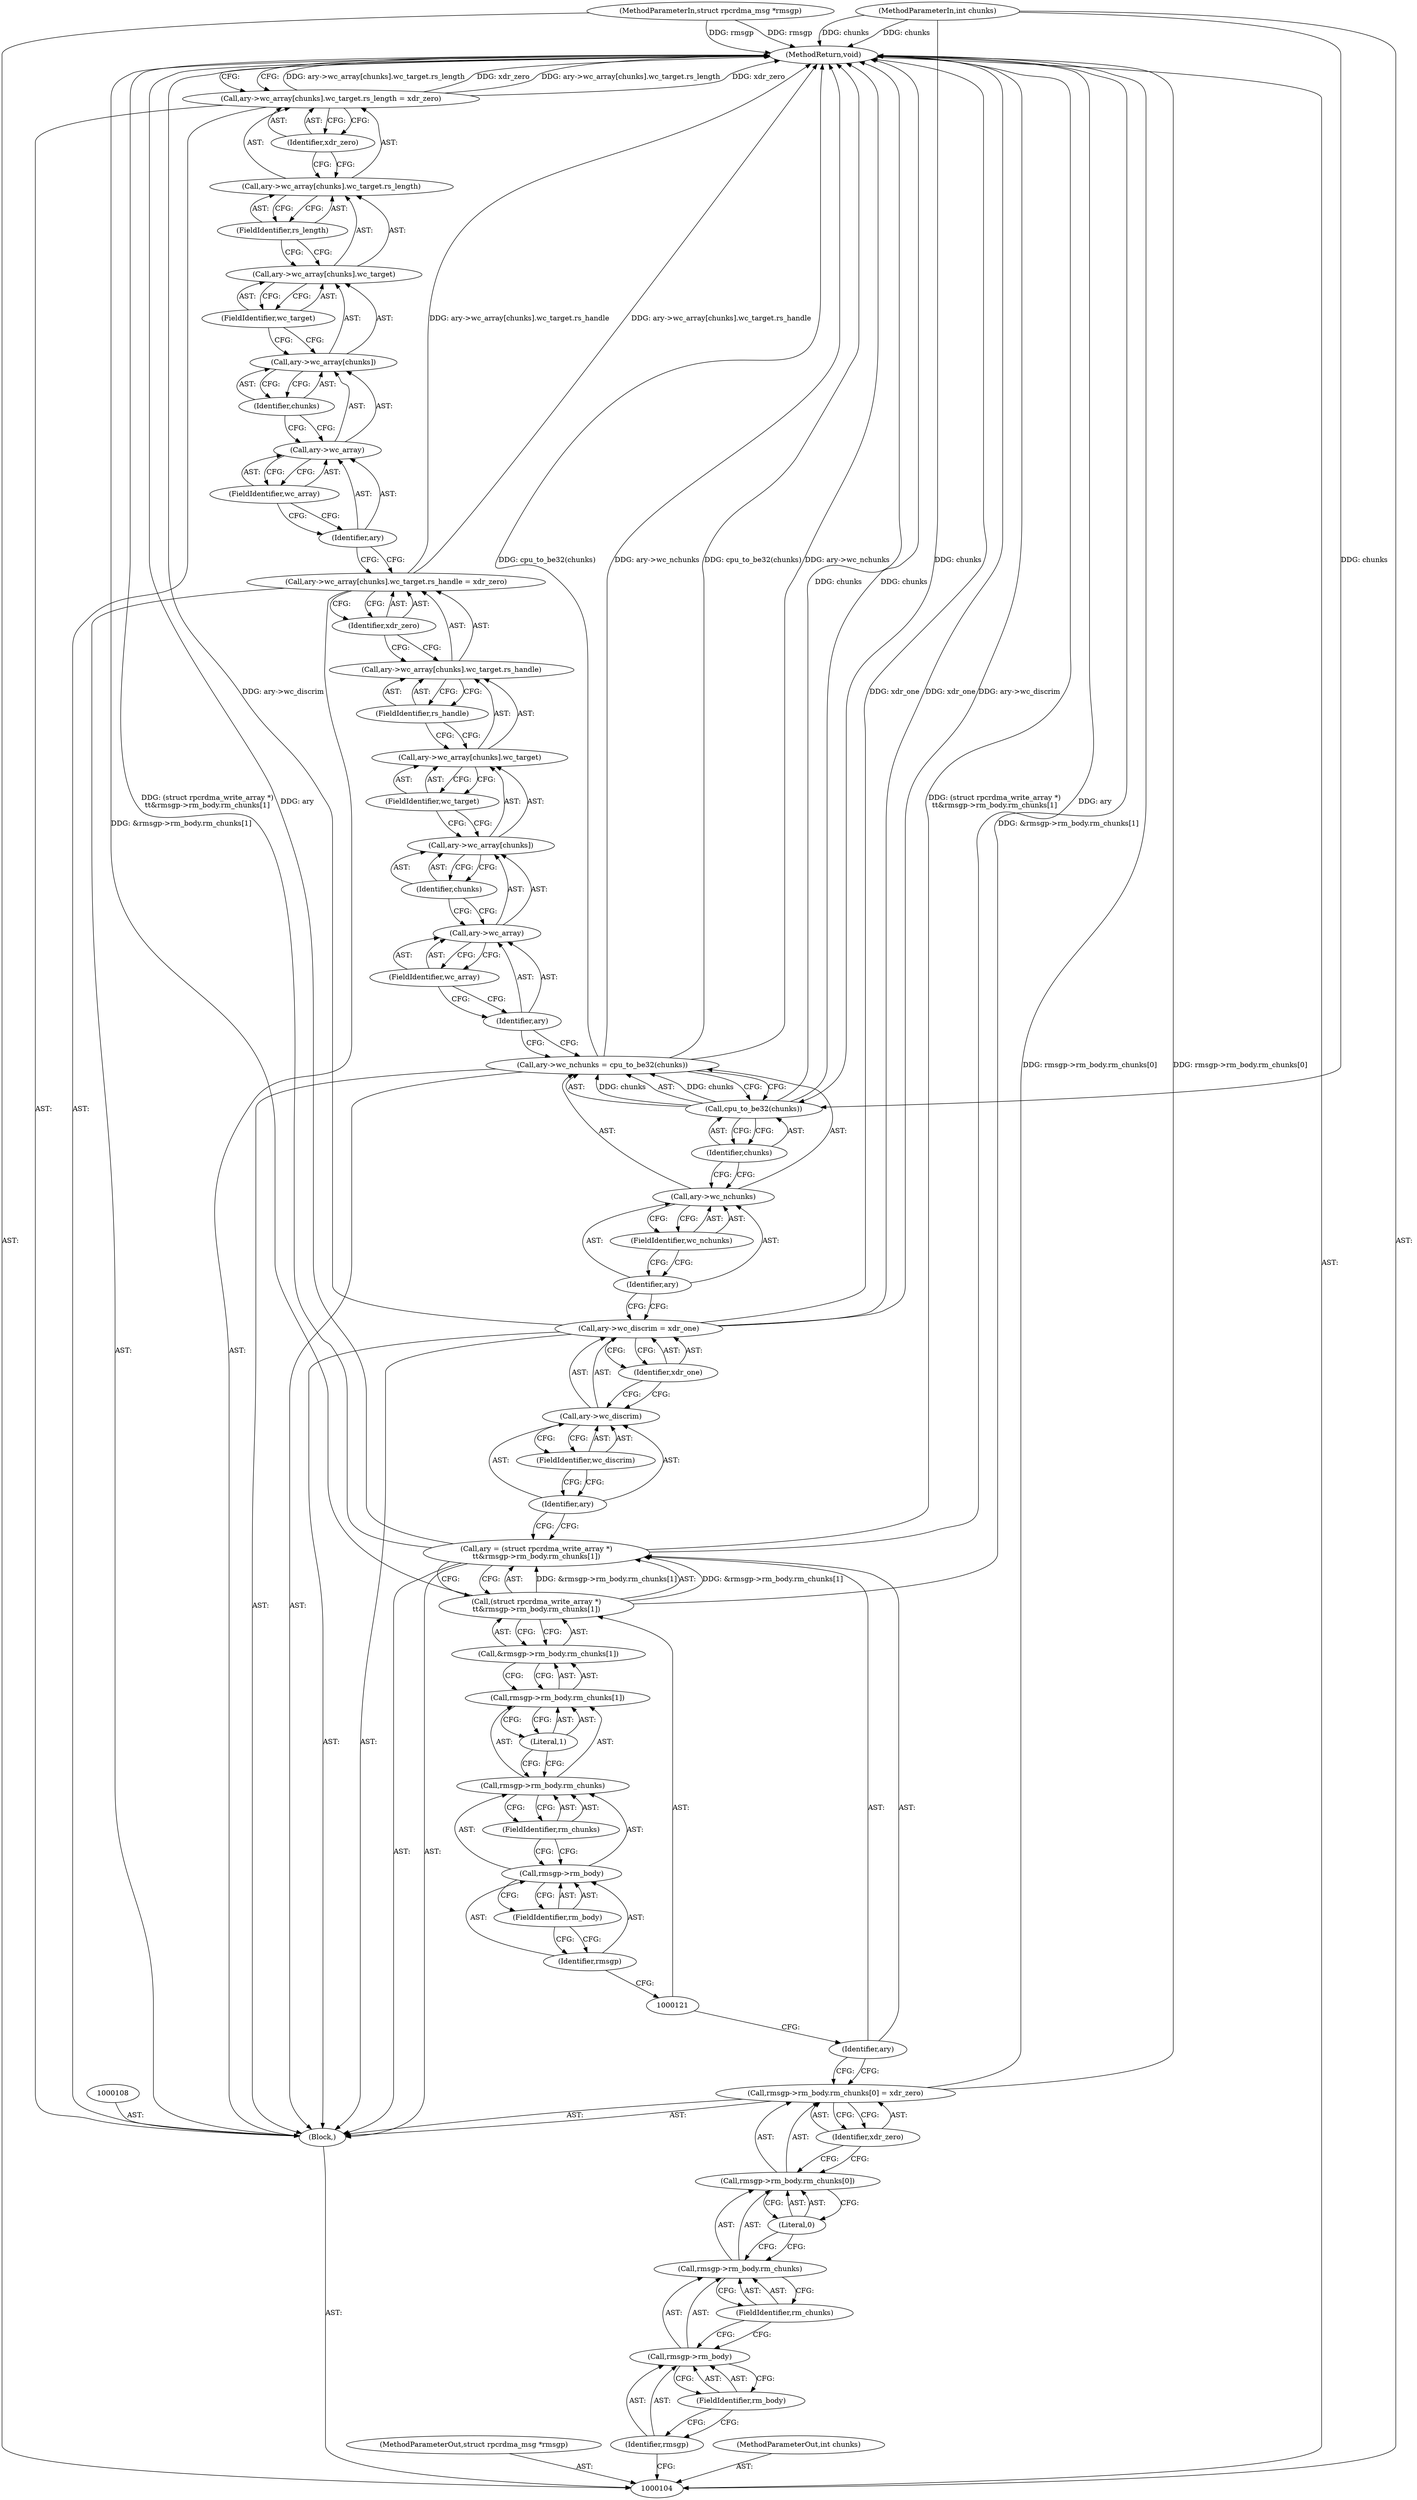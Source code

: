 digraph "1_linux_c70422f760c120480fee4de6c38804c72aa26bc1_27" {
"1000163" [label="(MethodReturn,void)"];
"1000105" [label="(MethodParameterIn,struct rpcrdma_msg *rmsgp)"];
"1000203" [label="(MethodParameterOut,struct rpcrdma_msg *rmsgp)"];
"1000106" [label="(MethodParameterIn,int chunks)"];
"1000204" [label="(MethodParameterOut,int chunks)"];
"1000135" [label="(Call,ary->wc_nchunks = cpu_to_be32(chunks))"];
"1000136" [label="(Call,ary->wc_nchunks)"];
"1000137" [label="(Identifier,ary)"];
"1000139" [label="(Call,cpu_to_be32(chunks))"];
"1000140" [label="(Identifier,chunks)"];
"1000138" [label="(FieldIdentifier,wc_nchunks)"];
"1000141" [label="(Call,ary->wc_array[chunks].wc_target.rs_handle = xdr_zero)"];
"1000142" [label="(Call,ary->wc_array[chunks].wc_target.rs_handle)"];
"1000143" [label="(Call,ary->wc_array[chunks].wc_target)"];
"1000144" [label="(Call,ary->wc_array[chunks])"];
"1000145" [label="(Call,ary->wc_array)"];
"1000146" [label="(Identifier,ary)"];
"1000148" [label="(Identifier,chunks)"];
"1000149" [label="(FieldIdentifier,wc_target)"];
"1000150" [label="(FieldIdentifier,rs_handle)"];
"1000151" [label="(Identifier,xdr_zero)"];
"1000147" [label="(FieldIdentifier,wc_array)"];
"1000152" [label="(Call,ary->wc_array[chunks].wc_target.rs_length = xdr_zero)"];
"1000153" [label="(Call,ary->wc_array[chunks].wc_target.rs_length)"];
"1000154" [label="(Call,ary->wc_array[chunks].wc_target)"];
"1000155" [label="(Call,ary->wc_array[chunks])"];
"1000156" [label="(Call,ary->wc_array)"];
"1000157" [label="(Identifier,ary)"];
"1000159" [label="(Identifier,chunks)"];
"1000160" [label="(FieldIdentifier,wc_target)"];
"1000161" [label="(FieldIdentifier,rs_length)"];
"1000162" [label="(Identifier,xdr_zero)"];
"1000158" [label="(FieldIdentifier,wc_array)"];
"1000107" [label="(Block,)"];
"1000109" [label="(Call,rmsgp->rm_body.rm_chunks[0] = xdr_zero)"];
"1000110" [label="(Call,rmsgp->rm_body.rm_chunks[0])"];
"1000111" [label="(Call,rmsgp->rm_body.rm_chunks)"];
"1000112" [label="(Call,rmsgp->rm_body)"];
"1000113" [label="(Identifier,rmsgp)"];
"1000115" [label="(FieldIdentifier,rm_chunks)"];
"1000116" [label="(Literal,0)"];
"1000117" [label="(Identifier,xdr_zero)"];
"1000114" [label="(FieldIdentifier,rm_body)"];
"1000118" [label="(Call,ary = (struct rpcrdma_write_array *)\n\t\t&rmsgp->rm_body.rm_chunks[1])"];
"1000119" [label="(Identifier,ary)"];
"1000120" [label="(Call,(struct rpcrdma_write_array *)\n\t\t&rmsgp->rm_body.rm_chunks[1])"];
"1000127" [label="(FieldIdentifier,rm_body)"];
"1000128" [label="(FieldIdentifier,rm_chunks)"];
"1000122" [label="(Call,&rmsgp->rm_body.rm_chunks[1])"];
"1000129" [label="(Literal,1)"];
"1000123" [label="(Call,rmsgp->rm_body.rm_chunks[1])"];
"1000124" [label="(Call,rmsgp->rm_body.rm_chunks)"];
"1000125" [label="(Call,rmsgp->rm_body)"];
"1000126" [label="(Identifier,rmsgp)"];
"1000130" [label="(Call,ary->wc_discrim = xdr_one)"];
"1000131" [label="(Call,ary->wc_discrim)"];
"1000132" [label="(Identifier,ary)"];
"1000134" [label="(Identifier,xdr_one)"];
"1000133" [label="(FieldIdentifier,wc_discrim)"];
"1000163" -> "1000104"  [label="AST: "];
"1000163" -> "1000152"  [label="CFG: "];
"1000141" -> "1000163"  [label="DDG: ary->wc_array[chunks].wc_target.rs_handle"];
"1000105" -> "1000163"  [label="DDG: rmsgp"];
"1000130" -> "1000163"  [label="DDG: xdr_one"];
"1000130" -> "1000163"  [label="DDG: ary->wc_discrim"];
"1000152" -> "1000163"  [label="DDG: ary->wc_array[chunks].wc_target.rs_length"];
"1000152" -> "1000163"  [label="DDG: xdr_zero"];
"1000118" -> "1000163"  [label="DDG: ary"];
"1000118" -> "1000163"  [label="DDG: (struct rpcrdma_write_array *)\n\t\t&rmsgp->rm_body.rm_chunks[1]"];
"1000135" -> "1000163"  [label="DDG: cpu_to_be32(chunks)"];
"1000135" -> "1000163"  [label="DDG: ary->wc_nchunks"];
"1000139" -> "1000163"  [label="DDG: chunks"];
"1000109" -> "1000163"  [label="DDG: rmsgp->rm_body.rm_chunks[0]"];
"1000120" -> "1000163"  [label="DDG: &rmsgp->rm_body.rm_chunks[1]"];
"1000106" -> "1000163"  [label="DDG: chunks"];
"1000105" -> "1000104"  [label="AST: "];
"1000105" -> "1000163"  [label="DDG: rmsgp"];
"1000203" -> "1000104"  [label="AST: "];
"1000106" -> "1000104"  [label="AST: "];
"1000106" -> "1000163"  [label="DDG: chunks"];
"1000106" -> "1000139"  [label="DDG: chunks"];
"1000204" -> "1000104"  [label="AST: "];
"1000135" -> "1000107"  [label="AST: "];
"1000135" -> "1000139"  [label="CFG: "];
"1000136" -> "1000135"  [label="AST: "];
"1000139" -> "1000135"  [label="AST: "];
"1000146" -> "1000135"  [label="CFG: "];
"1000135" -> "1000163"  [label="DDG: cpu_to_be32(chunks)"];
"1000135" -> "1000163"  [label="DDG: ary->wc_nchunks"];
"1000139" -> "1000135"  [label="DDG: chunks"];
"1000136" -> "1000135"  [label="AST: "];
"1000136" -> "1000138"  [label="CFG: "];
"1000137" -> "1000136"  [label="AST: "];
"1000138" -> "1000136"  [label="AST: "];
"1000140" -> "1000136"  [label="CFG: "];
"1000137" -> "1000136"  [label="AST: "];
"1000137" -> "1000130"  [label="CFG: "];
"1000138" -> "1000137"  [label="CFG: "];
"1000139" -> "1000135"  [label="AST: "];
"1000139" -> "1000140"  [label="CFG: "];
"1000140" -> "1000139"  [label="AST: "];
"1000135" -> "1000139"  [label="CFG: "];
"1000139" -> "1000163"  [label="DDG: chunks"];
"1000139" -> "1000135"  [label="DDG: chunks"];
"1000106" -> "1000139"  [label="DDG: chunks"];
"1000140" -> "1000139"  [label="AST: "];
"1000140" -> "1000136"  [label="CFG: "];
"1000139" -> "1000140"  [label="CFG: "];
"1000138" -> "1000136"  [label="AST: "];
"1000138" -> "1000137"  [label="CFG: "];
"1000136" -> "1000138"  [label="CFG: "];
"1000141" -> "1000107"  [label="AST: "];
"1000141" -> "1000151"  [label="CFG: "];
"1000142" -> "1000141"  [label="AST: "];
"1000151" -> "1000141"  [label="AST: "];
"1000157" -> "1000141"  [label="CFG: "];
"1000141" -> "1000163"  [label="DDG: ary->wc_array[chunks].wc_target.rs_handle"];
"1000142" -> "1000141"  [label="AST: "];
"1000142" -> "1000150"  [label="CFG: "];
"1000143" -> "1000142"  [label="AST: "];
"1000150" -> "1000142"  [label="AST: "];
"1000151" -> "1000142"  [label="CFG: "];
"1000143" -> "1000142"  [label="AST: "];
"1000143" -> "1000149"  [label="CFG: "];
"1000144" -> "1000143"  [label="AST: "];
"1000149" -> "1000143"  [label="AST: "];
"1000150" -> "1000143"  [label="CFG: "];
"1000144" -> "1000143"  [label="AST: "];
"1000144" -> "1000148"  [label="CFG: "];
"1000145" -> "1000144"  [label="AST: "];
"1000148" -> "1000144"  [label="AST: "];
"1000149" -> "1000144"  [label="CFG: "];
"1000145" -> "1000144"  [label="AST: "];
"1000145" -> "1000147"  [label="CFG: "];
"1000146" -> "1000145"  [label="AST: "];
"1000147" -> "1000145"  [label="AST: "];
"1000148" -> "1000145"  [label="CFG: "];
"1000146" -> "1000145"  [label="AST: "];
"1000146" -> "1000135"  [label="CFG: "];
"1000147" -> "1000146"  [label="CFG: "];
"1000148" -> "1000144"  [label="AST: "];
"1000148" -> "1000145"  [label="CFG: "];
"1000144" -> "1000148"  [label="CFG: "];
"1000149" -> "1000143"  [label="AST: "];
"1000149" -> "1000144"  [label="CFG: "];
"1000143" -> "1000149"  [label="CFG: "];
"1000150" -> "1000142"  [label="AST: "];
"1000150" -> "1000143"  [label="CFG: "];
"1000142" -> "1000150"  [label="CFG: "];
"1000151" -> "1000141"  [label="AST: "];
"1000151" -> "1000142"  [label="CFG: "];
"1000141" -> "1000151"  [label="CFG: "];
"1000147" -> "1000145"  [label="AST: "];
"1000147" -> "1000146"  [label="CFG: "];
"1000145" -> "1000147"  [label="CFG: "];
"1000152" -> "1000107"  [label="AST: "];
"1000152" -> "1000162"  [label="CFG: "];
"1000153" -> "1000152"  [label="AST: "];
"1000162" -> "1000152"  [label="AST: "];
"1000163" -> "1000152"  [label="CFG: "];
"1000152" -> "1000163"  [label="DDG: ary->wc_array[chunks].wc_target.rs_length"];
"1000152" -> "1000163"  [label="DDG: xdr_zero"];
"1000153" -> "1000152"  [label="AST: "];
"1000153" -> "1000161"  [label="CFG: "];
"1000154" -> "1000153"  [label="AST: "];
"1000161" -> "1000153"  [label="AST: "];
"1000162" -> "1000153"  [label="CFG: "];
"1000154" -> "1000153"  [label="AST: "];
"1000154" -> "1000160"  [label="CFG: "];
"1000155" -> "1000154"  [label="AST: "];
"1000160" -> "1000154"  [label="AST: "];
"1000161" -> "1000154"  [label="CFG: "];
"1000155" -> "1000154"  [label="AST: "];
"1000155" -> "1000159"  [label="CFG: "];
"1000156" -> "1000155"  [label="AST: "];
"1000159" -> "1000155"  [label="AST: "];
"1000160" -> "1000155"  [label="CFG: "];
"1000156" -> "1000155"  [label="AST: "];
"1000156" -> "1000158"  [label="CFG: "];
"1000157" -> "1000156"  [label="AST: "];
"1000158" -> "1000156"  [label="AST: "];
"1000159" -> "1000156"  [label="CFG: "];
"1000157" -> "1000156"  [label="AST: "];
"1000157" -> "1000141"  [label="CFG: "];
"1000158" -> "1000157"  [label="CFG: "];
"1000159" -> "1000155"  [label="AST: "];
"1000159" -> "1000156"  [label="CFG: "];
"1000155" -> "1000159"  [label="CFG: "];
"1000160" -> "1000154"  [label="AST: "];
"1000160" -> "1000155"  [label="CFG: "];
"1000154" -> "1000160"  [label="CFG: "];
"1000161" -> "1000153"  [label="AST: "];
"1000161" -> "1000154"  [label="CFG: "];
"1000153" -> "1000161"  [label="CFG: "];
"1000162" -> "1000152"  [label="AST: "];
"1000162" -> "1000153"  [label="CFG: "];
"1000152" -> "1000162"  [label="CFG: "];
"1000158" -> "1000156"  [label="AST: "];
"1000158" -> "1000157"  [label="CFG: "];
"1000156" -> "1000158"  [label="CFG: "];
"1000107" -> "1000104"  [label="AST: "];
"1000108" -> "1000107"  [label="AST: "];
"1000109" -> "1000107"  [label="AST: "];
"1000118" -> "1000107"  [label="AST: "];
"1000130" -> "1000107"  [label="AST: "];
"1000135" -> "1000107"  [label="AST: "];
"1000141" -> "1000107"  [label="AST: "];
"1000152" -> "1000107"  [label="AST: "];
"1000109" -> "1000107"  [label="AST: "];
"1000109" -> "1000117"  [label="CFG: "];
"1000110" -> "1000109"  [label="AST: "];
"1000117" -> "1000109"  [label="AST: "];
"1000119" -> "1000109"  [label="CFG: "];
"1000109" -> "1000163"  [label="DDG: rmsgp->rm_body.rm_chunks[0]"];
"1000110" -> "1000109"  [label="AST: "];
"1000110" -> "1000116"  [label="CFG: "];
"1000111" -> "1000110"  [label="AST: "];
"1000116" -> "1000110"  [label="AST: "];
"1000117" -> "1000110"  [label="CFG: "];
"1000111" -> "1000110"  [label="AST: "];
"1000111" -> "1000115"  [label="CFG: "];
"1000112" -> "1000111"  [label="AST: "];
"1000115" -> "1000111"  [label="AST: "];
"1000116" -> "1000111"  [label="CFG: "];
"1000112" -> "1000111"  [label="AST: "];
"1000112" -> "1000114"  [label="CFG: "];
"1000113" -> "1000112"  [label="AST: "];
"1000114" -> "1000112"  [label="AST: "];
"1000115" -> "1000112"  [label="CFG: "];
"1000113" -> "1000112"  [label="AST: "];
"1000113" -> "1000104"  [label="CFG: "];
"1000114" -> "1000113"  [label="CFG: "];
"1000115" -> "1000111"  [label="AST: "];
"1000115" -> "1000112"  [label="CFG: "];
"1000111" -> "1000115"  [label="CFG: "];
"1000116" -> "1000110"  [label="AST: "];
"1000116" -> "1000111"  [label="CFG: "];
"1000110" -> "1000116"  [label="CFG: "];
"1000117" -> "1000109"  [label="AST: "];
"1000117" -> "1000110"  [label="CFG: "];
"1000109" -> "1000117"  [label="CFG: "];
"1000114" -> "1000112"  [label="AST: "];
"1000114" -> "1000113"  [label="CFG: "];
"1000112" -> "1000114"  [label="CFG: "];
"1000118" -> "1000107"  [label="AST: "];
"1000118" -> "1000120"  [label="CFG: "];
"1000119" -> "1000118"  [label="AST: "];
"1000120" -> "1000118"  [label="AST: "];
"1000132" -> "1000118"  [label="CFG: "];
"1000118" -> "1000163"  [label="DDG: ary"];
"1000118" -> "1000163"  [label="DDG: (struct rpcrdma_write_array *)\n\t\t&rmsgp->rm_body.rm_chunks[1]"];
"1000120" -> "1000118"  [label="DDG: &rmsgp->rm_body.rm_chunks[1]"];
"1000119" -> "1000118"  [label="AST: "];
"1000119" -> "1000109"  [label="CFG: "];
"1000121" -> "1000119"  [label="CFG: "];
"1000120" -> "1000118"  [label="AST: "];
"1000120" -> "1000122"  [label="CFG: "];
"1000121" -> "1000120"  [label="AST: "];
"1000122" -> "1000120"  [label="AST: "];
"1000118" -> "1000120"  [label="CFG: "];
"1000120" -> "1000163"  [label="DDG: &rmsgp->rm_body.rm_chunks[1]"];
"1000120" -> "1000118"  [label="DDG: &rmsgp->rm_body.rm_chunks[1]"];
"1000127" -> "1000125"  [label="AST: "];
"1000127" -> "1000126"  [label="CFG: "];
"1000125" -> "1000127"  [label="CFG: "];
"1000128" -> "1000124"  [label="AST: "];
"1000128" -> "1000125"  [label="CFG: "];
"1000124" -> "1000128"  [label="CFG: "];
"1000122" -> "1000120"  [label="AST: "];
"1000122" -> "1000123"  [label="CFG: "];
"1000123" -> "1000122"  [label="AST: "];
"1000120" -> "1000122"  [label="CFG: "];
"1000129" -> "1000123"  [label="AST: "];
"1000129" -> "1000124"  [label="CFG: "];
"1000123" -> "1000129"  [label="CFG: "];
"1000123" -> "1000122"  [label="AST: "];
"1000123" -> "1000129"  [label="CFG: "];
"1000124" -> "1000123"  [label="AST: "];
"1000129" -> "1000123"  [label="AST: "];
"1000122" -> "1000123"  [label="CFG: "];
"1000124" -> "1000123"  [label="AST: "];
"1000124" -> "1000128"  [label="CFG: "];
"1000125" -> "1000124"  [label="AST: "];
"1000128" -> "1000124"  [label="AST: "];
"1000129" -> "1000124"  [label="CFG: "];
"1000125" -> "1000124"  [label="AST: "];
"1000125" -> "1000127"  [label="CFG: "];
"1000126" -> "1000125"  [label="AST: "];
"1000127" -> "1000125"  [label="AST: "];
"1000128" -> "1000125"  [label="CFG: "];
"1000126" -> "1000125"  [label="AST: "];
"1000126" -> "1000121"  [label="CFG: "];
"1000127" -> "1000126"  [label="CFG: "];
"1000130" -> "1000107"  [label="AST: "];
"1000130" -> "1000134"  [label="CFG: "];
"1000131" -> "1000130"  [label="AST: "];
"1000134" -> "1000130"  [label="AST: "];
"1000137" -> "1000130"  [label="CFG: "];
"1000130" -> "1000163"  [label="DDG: xdr_one"];
"1000130" -> "1000163"  [label="DDG: ary->wc_discrim"];
"1000131" -> "1000130"  [label="AST: "];
"1000131" -> "1000133"  [label="CFG: "];
"1000132" -> "1000131"  [label="AST: "];
"1000133" -> "1000131"  [label="AST: "];
"1000134" -> "1000131"  [label="CFG: "];
"1000132" -> "1000131"  [label="AST: "];
"1000132" -> "1000118"  [label="CFG: "];
"1000133" -> "1000132"  [label="CFG: "];
"1000134" -> "1000130"  [label="AST: "];
"1000134" -> "1000131"  [label="CFG: "];
"1000130" -> "1000134"  [label="CFG: "];
"1000133" -> "1000131"  [label="AST: "];
"1000133" -> "1000132"  [label="CFG: "];
"1000131" -> "1000133"  [label="CFG: "];
}
